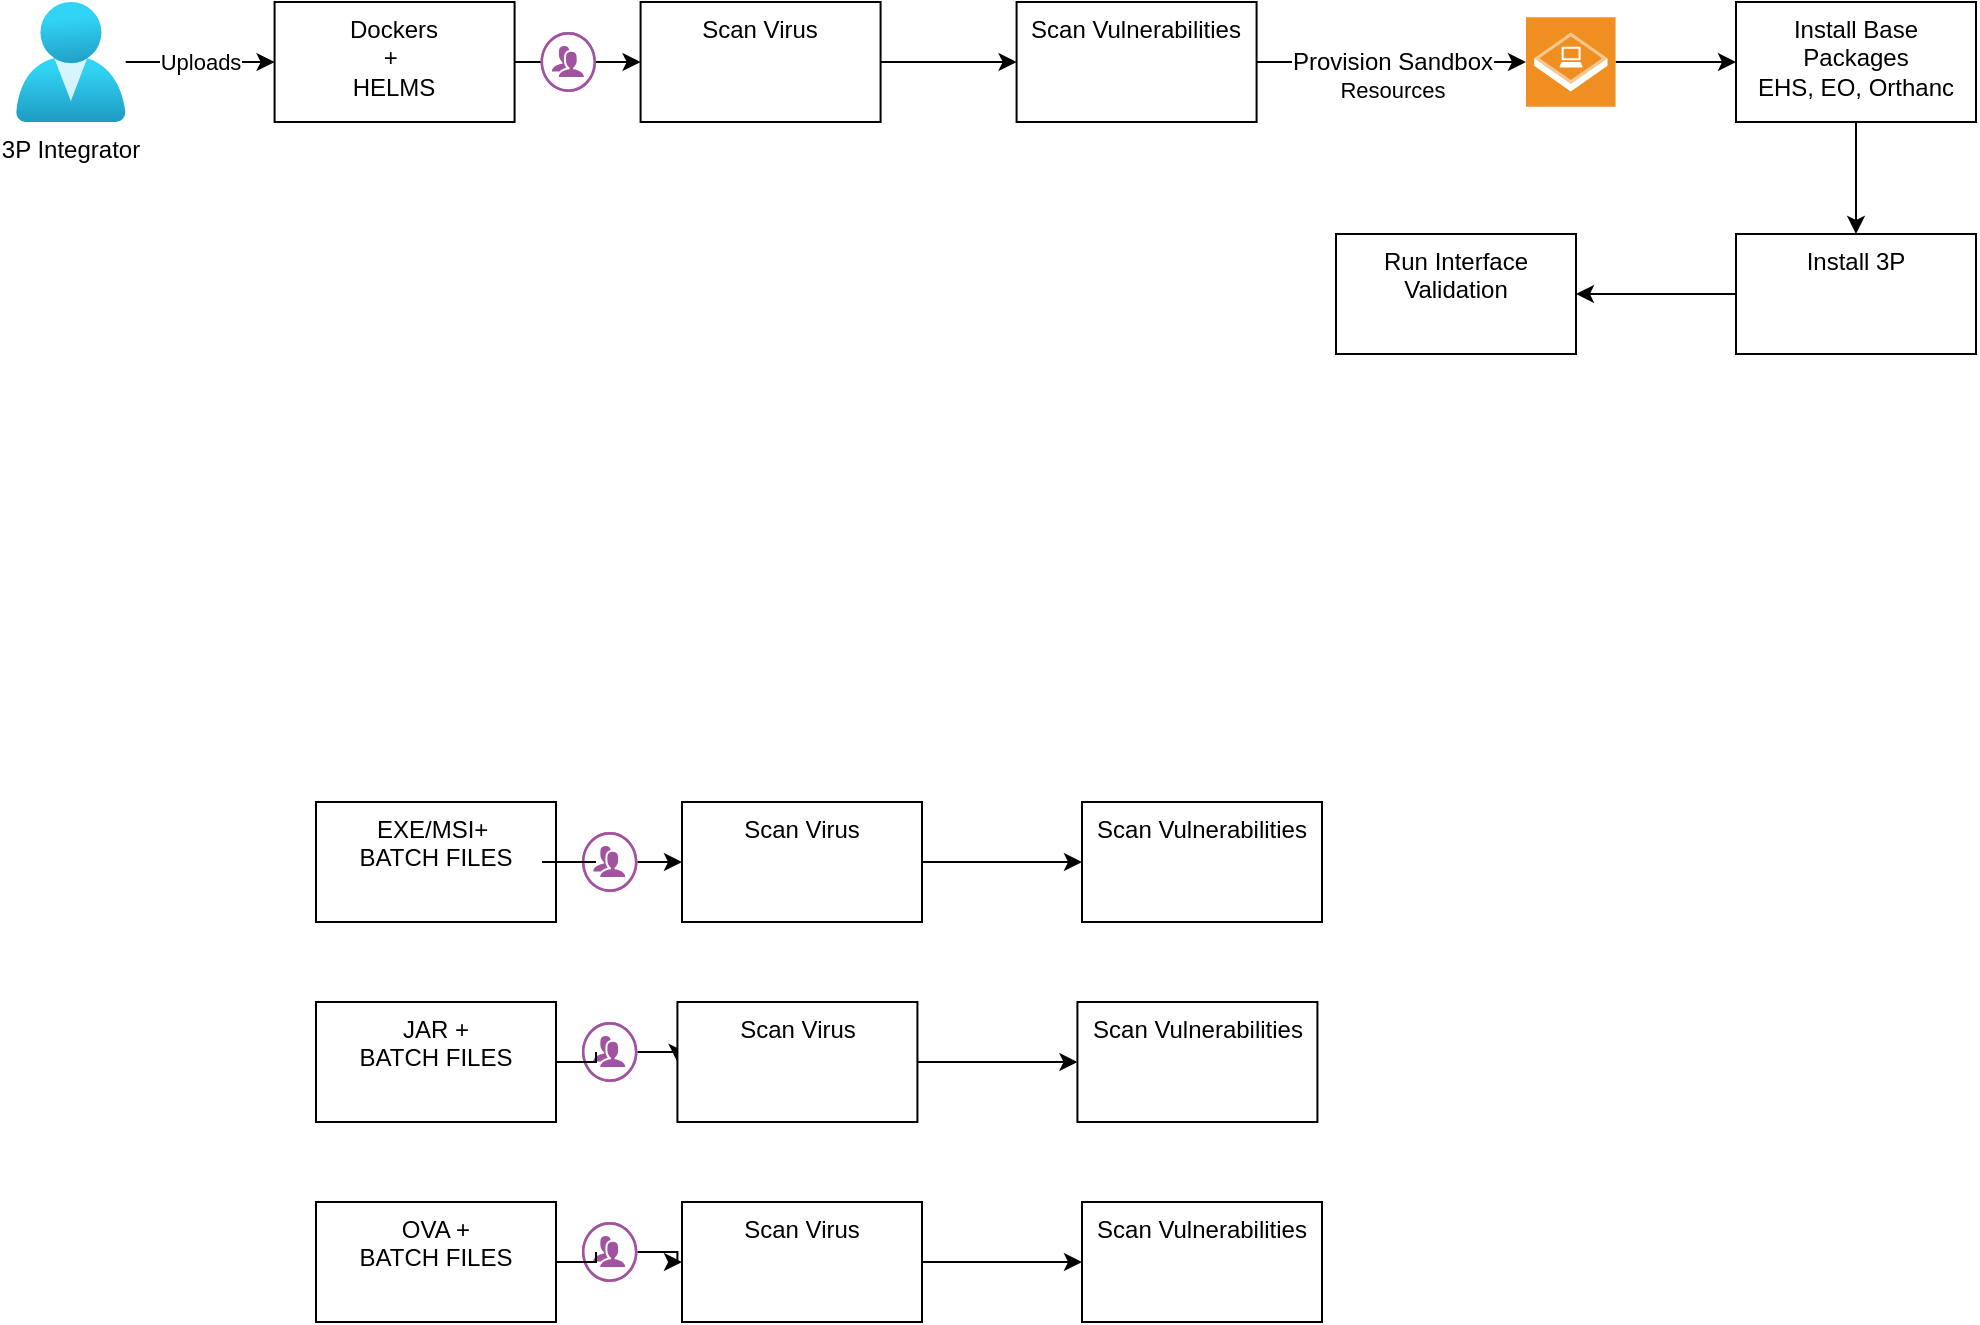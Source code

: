 <mxfile version="20.0.1" type="github">
  <diagram id="JNOyA5OwboDVhIGOmm55" name="Page-1">
    <mxGraphModel dx="1662" dy="794" grid="1" gridSize="10" guides="1" tooltips="1" connect="1" arrows="1" fold="1" page="1" pageScale="1" pageWidth="1100" pageHeight="850" math="0" shadow="0">
      <root>
        <mxCell id="0" />
        <mxCell id="1" parent="0" />
        <mxCell id="h74z9uMU7J8Vw6V2kUzG-3" value="Uploads" style="edgeStyle=orthogonalEdgeStyle;rounded=0;orthogonalLoop=1;jettySize=auto;html=1;" edge="1" parent="1" source="h74z9uMU7J8Vw6V2kUzG-1" target="h74z9uMU7J8Vw6V2kUzG-2">
          <mxGeometry relative="1" as="geometry" />
        </mxCell>
        <mxCell id="h74z9uMU7J8Vw6V2kUzG-1" value="3P Integrator" style="aspect=fixed;html=1;points=[];align=center;image;fontSize=12;image=img/lib/azure2/identity/Users.svg;" vertex="1" parent="1">
          <mxGeometry x="10" y="40" width="54.86" height="60" as="geometry" />
        </mxCell>
        <mxCell id="h74z9uMU7J8Vw6V2kUzG-5" value="" style="edgeStyle=orthogonalEdgeStyle;rounded=0;orthogonalLoop=1;jettySize=auto;html=1;" edge="1" parent="1" source="h74z9uMU7J8Vw6V2kUzG-2" target="h74z9uMU7J8Vw6V2kUzG-4">
          <mxGeometry relative="1" as="geometry" />
        </mxCell>
        <mxCell id="h74z9uMU7J8Vw6V2kUzG-2" value="Dockers&lt;br&gt;+&amp;nbsp;&lt;br&gt;HELMS" style="whiteSpace=wrap;html=1;verticalAlign=top;labelBackgroundColor=default;" vertex="1" parent="1">
          <mxGeometry x="139.29" y="40" width="120" height="60" as="geometry" />
        </mxCell>
        <mxCell id="h74z9uMU7J8Vw6V2kUzG-10" value="" style="edgeStyle=orthogonalEdgeStyle;rounded=0;orthogonalLoop=1;jettySize=auto;html=1;" edge="1" parent="1" source="h74z9uMU7J8Vw6V2kUzG-4" target="h74z9uMU7J8Vw6V2kUzG-9">
          <mxGeometry relative="1" as="geometry" />
        </mxCell>
        <mxCell id="h74z9uMU7J8Vw6V2kUzG-4" value="Scan Virus" style="whiteSpace=wrap;html=1;verticalAlign=top;labelBackgroundColor=default;" vertex="1" parent="1">
          <mxGeometry x="322.29" y="40" width="120" height="60" as="geometry" />
        </mxCell>
        <mxCell id="h74z9uMU7J8Vw6V2kUzG-14" value="" style="edgeStyle=orthogonalEdgeStyle;rounded=0;orthogonalLoop=1;jettySize=auto;html=1;startArrow=none;" edge="1" parent="1" source="h74z9uMU7J8Vw6V2kUzG-18" target="h74z9uMU7J8Vw6V2kUzG-13">
          <mxGeometry relative="1" as="geometry" />
        </mxCell>
        <mxCell id="h74z9uMU7J8Vw6V2kUzG-6" value="EXE/MSI+&amp;nbsp;&lt;br&gt;BATCH FILES" style="whiteSpace=wrap;html=1;verticalAlign=top;labelBackgroundColor=default;" vertex="1" parent="1">
          <mxGeometry x="160.0" y="440" width="120" height="60" as="geometry" />
        </mxCell>
        <mxCell id="h74z9uMU7J8Vw6V2kUzG-22" value="" style="edgeStyle=orthogonalEdgeStyle;rounded=0;orthogonalLoop=1;jettySize=auto;html=1;startArrow=none;" edge="1" parent="1" source="h74z9uMU7J8Vw6V2kUzG-20" target="h74z9uMU7J8Vw6V2kUzG-21">
          <mxGeometry relative="1" as="geometry" />
        </mxCell>
        <mxCell id="h74z9uMU7J8Vw6V2kUzG-7" value="JAR + &lt;br&gt;BATCH FILES" style="whiteSpace=wrap;html=1;verticalAlign=top;labelBackgroundColor=default;" vertex="1" parent="1">
          <mxGeometry x="160.0" y="540" width="120" height="60" as="geometry" />
        </mxCell>
        <mxCell id="h74z9uMU7J8Vw6V2kUzG-24" value="" style="edgeStyle=orthogonalEdgeStyle;rounded=0;orthogonalLoop=1;jettySize=auto;html=1;startArrow=none;" edge="1" parent="1" source="h74z9uMU7J8Vw6V2kUzG-32" target="h74z9uMU7J8Vw6V2kUzG-23">
          <mxGeometry relative="1" as="geometry" />
        </mxCell>
        <mxCell id="h74z9uMU7J8Vw6V2kUzG-8" value="OVA + &lt;br&gt;BATCH FILES" style="whiteSpace=wrap;html=1;verticalAlign=top;labelBackgroundColor=default;" vertex="1" parent="1">
          <mxGeometry x="160.0" y="640" width="120" height="60" as="geometry" />
        </mxCell>
        <mxCell id="h74z9uMU7J8Vw6V2kUzG-12" value="&lt;br&gt;&lt;span style=&quot;color: rgb(0, 0, 0); font-family: Helvetica; font-size: 12px; font-style: normal; font-variant-ligatures: normal; font-variant-caps: normal; font-weight: 400; letter-spacing: normal; orphans: 2; text-align: center; text-indent: 0px; text-transform: none; widows: 2; word-spacing: 0px; -webkit-text-stroke-width: 0px; background-color: rgb(255, 255, 255); text-decoration-thickness: initial; text-decoration-style: initial; text-decoration-color: initial; float: none; display: inline !important;&quot;&gt;Provision Sandbox&lt;/span&gt;&lt;br style=&quot;color: rgb(0, 0, 0); font-family: Helvetica; font-size: 12px; font-style: normal; font-variant-ligatures: normal; font-variant-caps: normal; font-weight: 400; letter-spacing: normal; orphans: 2; text-align: center; text-indent: 0px; text-transform: none; widows: 2; word-spacing: 0px; -webkit-text-stroke-width: 0px; text-decoration-thickness: initial; text-decoration-style: initial; text-decoration-color: initial;&quot;&gt;Resources" style="edgeStyle=orthogonalEdgeStyle;rounded=0;orthogonalLoop=1;jettySize=auto;html=1;" edge="1" parent="1" source="h74z9uMU7J8Vw6V2kUzG-9" target="h74z9uMU7J8Vw6V2kUzG-29">
          <mxGeometry relative="1" as="geometry">
            <mxPoint x="780" y="70" as="targetPoint" />
          </mxGeometry>
        </mxCell>
        <mxCell id="h74z9uMU7J8Vw6V2kUzG-9" value="Scan Vulnerabilities" style="whiteSpace=wrap;html=1;verticalAlign=top;labelBackgroundColor=default;" vertex="1" parent="1">
          <mxGeometry x="510.29" y="40" width="120" height="60" as="geometry" />
        </mxCell>
        <mxCell id="h74z9uMU7J8Vw6V2kUzG-16" value="" style="edgeStyle=orthogonalEdgeStyle;rounded=0;orthogonalLoop=1;jettySize=auto;html=1;" edge="1" parent="1" source="h74z9uMU7J8Vw6V2kUzG-13" target="h74z9uMU7J8Vw6V2kUzG-15">
          <mxGeometry relative="1" as="geometry" />
        </mxCell>
        <mxCell id="h74z9uMU7J8Vw6V2kUzG-13" value="Scan Virus" style="whiteSpace=wrap;html=1;verticalAlign=top;labelBackgroundColor=default;" vertex="1" parent="1">
          <mxGeometry x="343" y="440" width="120" height="60" as="geometry" />
        </mxCell>
        <mxCell id="h74z9uMU7J8Vw6V2kUzG-15" value="Scan Vulnerabilities" style="whiteSpace=wrap;html=1;verticalAlign=top;labelBackgroundColor=default;" vertex="1" parent="1">
          <mxGeometry x="543" y="440" width="120" height="60" as="geometry" />
        </mxCell>
        <mxCell id="h74z9uMU7J8Vw6V2kUzG-17" value="" style="verticalLabelPosition=bottom;sketch=0;html=1;fillColor=#A153A0;strokeColor=#ffffff;verticalAlign=top;align=center;points=[[0,0.5,0],[0.125,0.25,0],[0.25,0,0],[0.5,0,0],[0.75,0,0],[0.875,0.25,0],[1,0.5,0],[0.875,0.75,0],[0.75,1,0],[0.5,1,0],[0.125,0.75,0]];pointerEvents=1;shape=mxgraph.cisco_safe.compositeIcon;bgIcon=ellipse;resIcon=mxgraph.cisco_safe.design.users;" vertex="1" parent="1">
          <mxGeometry x="272.29" y="55" width="27.71" height="30" as="geometry" />
        </mxCell>
        <mxCell id="h74z9uMU7J8Vw6V2kUzG-18" value="" style="verticalLabelPosition=bottom;sketch=0;html=1;fillColor=#A153A0;strokeColor=#ffffff;verticalAlign=top;align=center;points=[[0,0.5,0],[0.125,0.25,0],[0.25,0,0],[0.5,0,0],[0.75,0,0],[0.875,0.25,0],[1,0.5,0],[0.875,0.75,0],[0.75,1,0],[0.5,1,0],[0.125,0.75,0]];pointerEvents=1;shape=mxgraph.cisco_safe.compositeIcon;bgIcon=ellipse;resIcon=mxgraph.cisco_safe.design.users;" vertex="1" parent="1">
          <mxGeometry x="293" y="455" width="27.71" height="30" as="geometry" />
        </mxCell>
        <mxCell id="h74z9uMU7J8Vw6V2kUzG-19" value="" style="edgeStyle=orthogonalEdgeStyle;rounded=0;orthogonalLoop=1;jettySize=auto;html=1;endArrow=none;" edge="1" parent="1" source="h74z9uMU7J8Vw6V2kUzG-6" target="h74z9uMU7J8Vw6V2kUzG-18">
          <mxGeometry relative="1" as="geometry">
            <mxPoint x="280.0" y="470" as="sourcePoint" />
            <mxPoint x="343.0" y="470" as="targetPoint" />
          </mxGeometry>
        </mxCell>
        <mxCell id="h74z9uMU7J8Vw6V2kUzG-26" value="" style="edgeStyle=orthogonalEdgeStyle;rounded=0;orthogonalLoop=1;jettySize=auto;html=1;" edge="1" parent="1" source="h74z9uMU7J8Vw6V2kUzG-21" target="h74z9uMU7J8Vw6V2kUzG-25">
          <mxGeometry relative="1" as="geometry" />
        </mxCell>
        <mxCell id="h74z9uMU7J8Vw6V2kUzG-21" value="&lt;span style=&quot;&quot;&gt;Scan Virus&lt;/span&gt;" style="whiteSpace=wrap;html=1;verticalAlign=top;labelBackgroundColor=default;" vertex="1" parent="1">
          <mxGeometry x="340.71" y="540" width="120" height="60" as="geometry" />
        </mxCell>
        <mxCell id="h74z9uMU7J8Vw6V2kUzG-28" value="" style="edgeStyle=orthogonalEdgeStyle;rounded=0;orthogonalLoop=1;jettySize=auto;html=1;" edge="1" parent="1" source="h74z9uMU7J8Vw6V2kUzG-23" target="h74z9uMU7J8Vw6V2kUzG-27">
          <mxGeometry relative="1" as="geometry" />
        </mxCell>
        <mxCell id="h74z9uMU7J8Vw6V2kUzG-23" value="Scan Virus" style="whiteSpace=wrap;html=1;verticalAlign=top;labelBackgroundColor=default;" vertex="1" parent="1">
          <mxGeometry x="343" y="640" width="120" height="60" as="geometry" />
        </mxCell>
        <mxCell id="h74z9uMU7J8Vw6V2kUzG-25" value="Scan Vulnerabilities" style="whiteSpace=wrap;html=1;verticalAlign=top;labelBackgroundColor=default;" vertex="1" parent="1">
          <mxGeometry x="540.71" y="540" width="120" height="60" as="geometry" />
        </mxCell>
        <mxCell id="h74z9uMU7J8Vw6V2kUzG-27" value="Scan Vulnerabilities" style="whiteSpace=wrap;html=1;verticalAlign=top;labelBackgroundColor=default;" vertex="1" parent="1">
          <mxGeometry x="543" y="640" width="120" height="60" as="geometry" />
        </mxCell>
        <mxCell id="h74z9uMU7J8Vw6V2kUzG-37" value="" style="edgeStyle=orthogonalEdgeStyle;rounded=0;orthogonalLoop=1;jettySize=auto;html=1;" edge="1" parent="1" source="h74z9uMU7J8Vw6V2kUzG-29" target="h74z9uMU7J8Vw6V2kUzG-36">
          <mxGeometry relative="1" as="geometry" />
        </mxCell>
        <mxCell id="h74z9uMU7J8Vw6V2kUzG-29" value="" style="shadow=0;dashed=0;html=1;strokeColor=none;fillColor=#EF8F21;labelPosition=center;verticalLabelPosition=bottom;verticalAlign=top;align=center;outlineConnect=0;shape=mxgraph.veeam.2d.on_demand_sandbox;" vertex="1" parent="1">
          <mxGeometry x="765" y="47.6" width="44.8" height="44.8" as="geometry" />
        </mxCell>
        <mxCell id="h74z9uMU7J8Vw6V2kUzG-20" value="" style="verticalLabelPosition=bottom;sketch=0;html=1;fillColor=#A153A0;strokeColor=#ffffff;verticalAlign=top;align=center;points=[[0,0.5,0],[0.125,0.25,0],[0.25,0,0],[0.5,0,0],[0.75,0,0],[0.875,0.25,0],[1,0.5,0],[0.875,0.75,0],[0.75,1,0],[0.5,1,0],[0.125,0.75,0]];pointerEvents=1;shape=mxgraph.cisco_safe.compositeIcon;bgIcon=ellipse;resIcon=mxgraph.cisco_safe.design.users;" vertex="1" parent="1">
          <mxGeometry x="293" y="550" width="27.71" height="30" as="geometry" />
        </mxCell>
        <mxCell id="h74z9uMU7J8Vw6V2kUzG-31" value="" style="edgeStyle=orthogonalEdgeStyle;rounded=0;orthogonalLoop=1;jettySize=auto;html=1;endArrow=none;" edge="1" parent="1" source="h74z9uMU7J8Vw6V2kUzG-7" target="h74z9uMU7J8Vw6V2kUzG-20">
          <mxGeometry relative="1" as="geometry">
            <mxPoint x="280.0" y="570" as="sourcePoint" />
            <mxPoint x="340.71" y="570" as="targetPoint" />
          </mxGeometry>
        </mxCell>
        <mxCell id="h74z9uMU7J8Vw6V2kUzG-32" value="" style="verticalLabelPosition=bottom;sketch=0;html=1;fillColor=#A153A0;strokeColor=#ffffff;verticalAlign=top;align=center;points=[[0,0.5,0],[0.125,0.25,0],[0.25,0,0],[0.5,0,0],[0.75,0,0],[0.875,0.25,0],[1,0.5,0],[0.875,0.75,0],[0.75,1,0],[0.5,1,0],[0.125,0.75,0]];pointerEvents=1;shape=mxgraph.cisco_safe.compositeIcon;bgIcon=ellipse;resIcon=mxgraph.cisco_safe.design.users;" vertex="1" parent="1">
          <mxGeometry x="293" y="650" width="27.71" height="30" as="geometry" />
        </mxCell>
        <mxCell id="h74z9uMU7J8Vw6V2kUzG-33" value="" style="edgeStyle=orthogonalEdgeStyle;rounded=0;orthogonalLoop=1;jettySize=auto;html=1;endArrow=none;" edge="1" parent="1" source="h74z9uMU7J8Vw6V2kUzG-8" target="h74z9uMU7J8Vw6V2kUzG-32">
          <mxGeometry relative="1" as="geometry">
            <mxPoint x="280.0" y="670" as="sourcePoint" />
            <mxPoint x="343.0" y="670" as="targetPoint" />
          </mxGeometry>
        </mxCell>
        <mxCell id="h74z9uMU7J8Vw6V2kUzG-39" value="" style="edgeStyle=orthogonalEdgeStyle;rounded=0;orthogonalLoop=1;jettySize=auto;html=1;" edge="1" parent="1" source="h74z9uMU7J8Vw6V2kUzG-36" target="h74z9uMU7J8Vw6V2kUzG-38">
          <mxGeometry relative="1" as="geometry" />
        </mxCell>
        <mxCell id="h74z9uMU7J8Vw6V2kUzG-36" value="Install Base Packages&lt;br&gt;EHS, EO, Orthanc" style="whiteSpace=wrap;html=1;verticalAlign=top;labelBackgroundColor=default;" vertex="1" parent="1">
          <mxGeometry x="870" y="40" width="120" height="60" as="geometry" />
        </mxCell>
        <mxCell id="h74z9uMU7J8Vw6V2kUzG-41" value="" style="edgeStyle=orthogonalEdgeStyle;rounded=0;orthogonalLoop=1;jettySize=auto;html=1;" edge="1" parent="1" source="h74z9uMU7J8Vw6V2kUzG-38" target="h74z9uMU7J8Vw6V2kUzG-40">
          <mxGeometry relative="1" as="geometry" />
        </mxCell>
        <mxCell id="h74z9uMU7J8Vw6V2kUzG-38" value="Install 3P" style="whiteSpace=wrap;html=1;verticalAlign=top;labelBackgroundColor=default;" vertex="1" parent="1">
          <mxGeometry x="870" y="156" width="120" height="60" as="geometry" />
        </mxCell>
        <mxCell id="h74z9uMU7J8Vw6V2kUzG-40" value="Run Interface Validation" style="whiteSpace=wrap;html=1;verticalAlign=top;labelBackgroundColor=default;" vertex="1" parent="1">
          <mxGeometry x="670" y="156" width="120" height="60" as="geometry" />
        </mxCell>
      </root>
    </mxGraphModel>
  </diagram>
</mxfile>
